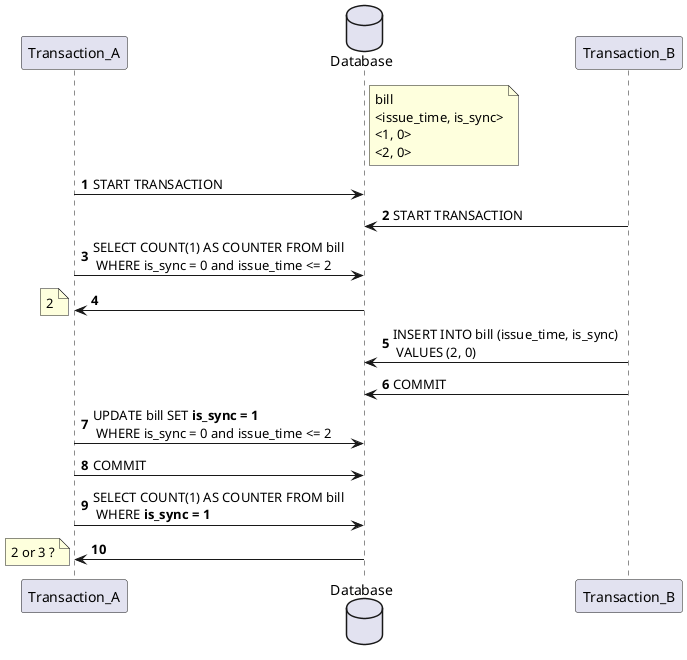 @startuml
'https://plantuml.com/sequence-diagram

participant Transaction_A as tranA
database Database as DB
participant Transaction_B as tranB

autonumber
note right of DB
bill
<issue_time, is_sync>
<1, 0>
<2, 0>
end note

tranA -> DB : START TRANSACTION
tranB -> DB : START TRANSACTION
tranA -> DB : SELECT COUNT(1) AS COUNTER FROM bill \n WHERE is_sync = 0 and issue_time <= 2
DB -> tranA
note left
2
end note

tranB -> DB : INSERT INTO bill (issue_time, is_sync) \n VALUES (2, 0)
tranB -> DB : COMMIT

tranA -> DB : UPDATE bill SET <b>is_sync = 1 \n WHERE is_sync = 0 and issue_time <= 2
tranA -> DB : COMMIT
tranA -> DB : SELECT COUNT(1) AS COUNTER FROM bill \n WHERE <b>is_sync = 1
DB -> tranA
note left
2 or 3 ?
end note
@enduml
